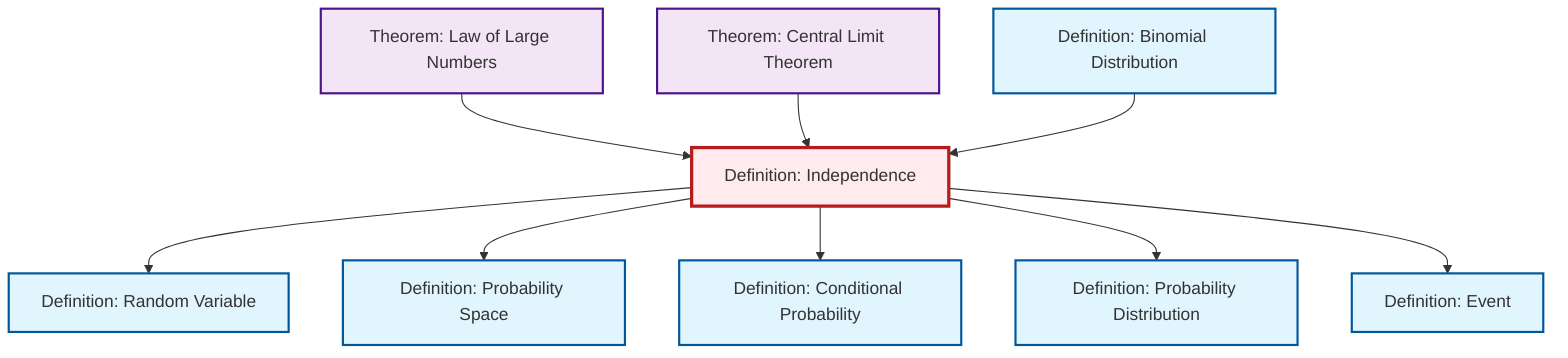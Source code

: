 graph TD
    classDef definition fill:#e1f5fe,stroke:#01579b,stroke-width:2px
    classDef theorem fill:#f3e5f5,stroke:#4a148c,stroke-width:2px
    classDef axiom fill:#fff3e0,stroke:#e65100,stroke-width:2px
    classDef example fill:#e8f5e9,stroke:#1b5e20,stroke-width:2px
    classDef current fill:#ffebee,stroke:#b71c1c,stroke-width:3px
    def-probability-space["Definition: Probability Space"]:::definition
    def-binomial-distribution["Definition: Binomial Distribution"]:::definition
    def-probability-distribution["Definition: Probability Distribution"]:::definition
    thm-central-limit["Theorem: Central Limit Theorem"]:::theorem
    def-random-variable["Definition: Random Variable"]:::definition
    def-independence["Definition: Independence"]:::definition
    def-event["Definition: Event"]:::definition
    def-conditional-probability["Definition: Conditional Probability"]:::definition
    thm-law-of-large-numbers["Theorem: Law of Large Numbers"]:::theorem
    def-independence --> def-random-variable
    thm-law-of-large-numbers --> def-independence
    def-independence --> def-probability-space
    def-independence --> def-conditional-probability
    thm-central-limit --> def-independence
    def-independence --> def-probability-distribution
    def-binomial-distribution --> def-independence
    def-independence --> def-event
    class def-independence current